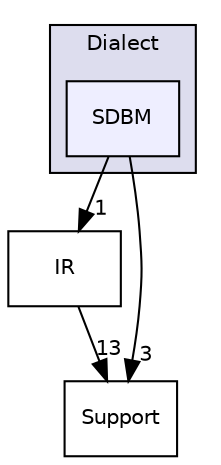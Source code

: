 digraph "include/mlir/Dialect/SDBM" {
  bgcolor=transparent;
  compound=true
  node [ fontsize="10", fontname="Helvetica"];
  edge [ labelfontsize="10", labelfontname="Helvetica"];
  subgraph clusterdir_d07a6fac82475a065a3b2953573f00a0 {
    graph [ bgcolor="#ddddee", pencolor="black", label="Dialect" fontname="Helvetica", fontsize="10", URL="dir_d07a6fac82475a065a3b2953573f00a0.html"]
  dir_d16acc6a8f55809aac0b3212c4d2b1a5 [shape=box, label="SDBM", style="filled", fillcolor="#eeeeff", pencolor="black", URL="dir_d16acc6a8f55809aac0b3212c4d2b1a5.html"];
  }
  dir_84ef7c054b4edc3447cfba80cee80f65 [shape=box label="IR" URL="dir_84ef7c054b4edc3447cfba80cee80f65.html"];
  dir_f61d47671007dfdb592580b61f960d39 [shape=box label="Support" URL="dir_f61d47671007dfdb592580b61f960d39.html"];
  dir_84ef7c054b4edc3447cfba80cee80f65->dir_f61d47671007dfdb592580b61f960d39 [headlabel="13", labeldistance=1.5 headhref="dir_000032_000047.html"];
  dir_d16acc6a8f55809aac0b3212c4d2b1a5->dir_84ef7c054b4edc3447cfba80cee80f65 [headlabel="1", labeldistance=1.5 headhref="dir_000038_000032.html"];
  dir_d16acc6a8f55809aac0b3212c4d2b1a5->dir_f61d47671007dfdb592580b61f960d39 [headlabel="3", labeldistance=1.5 headhref="dir_000038_000047.html"];
}
